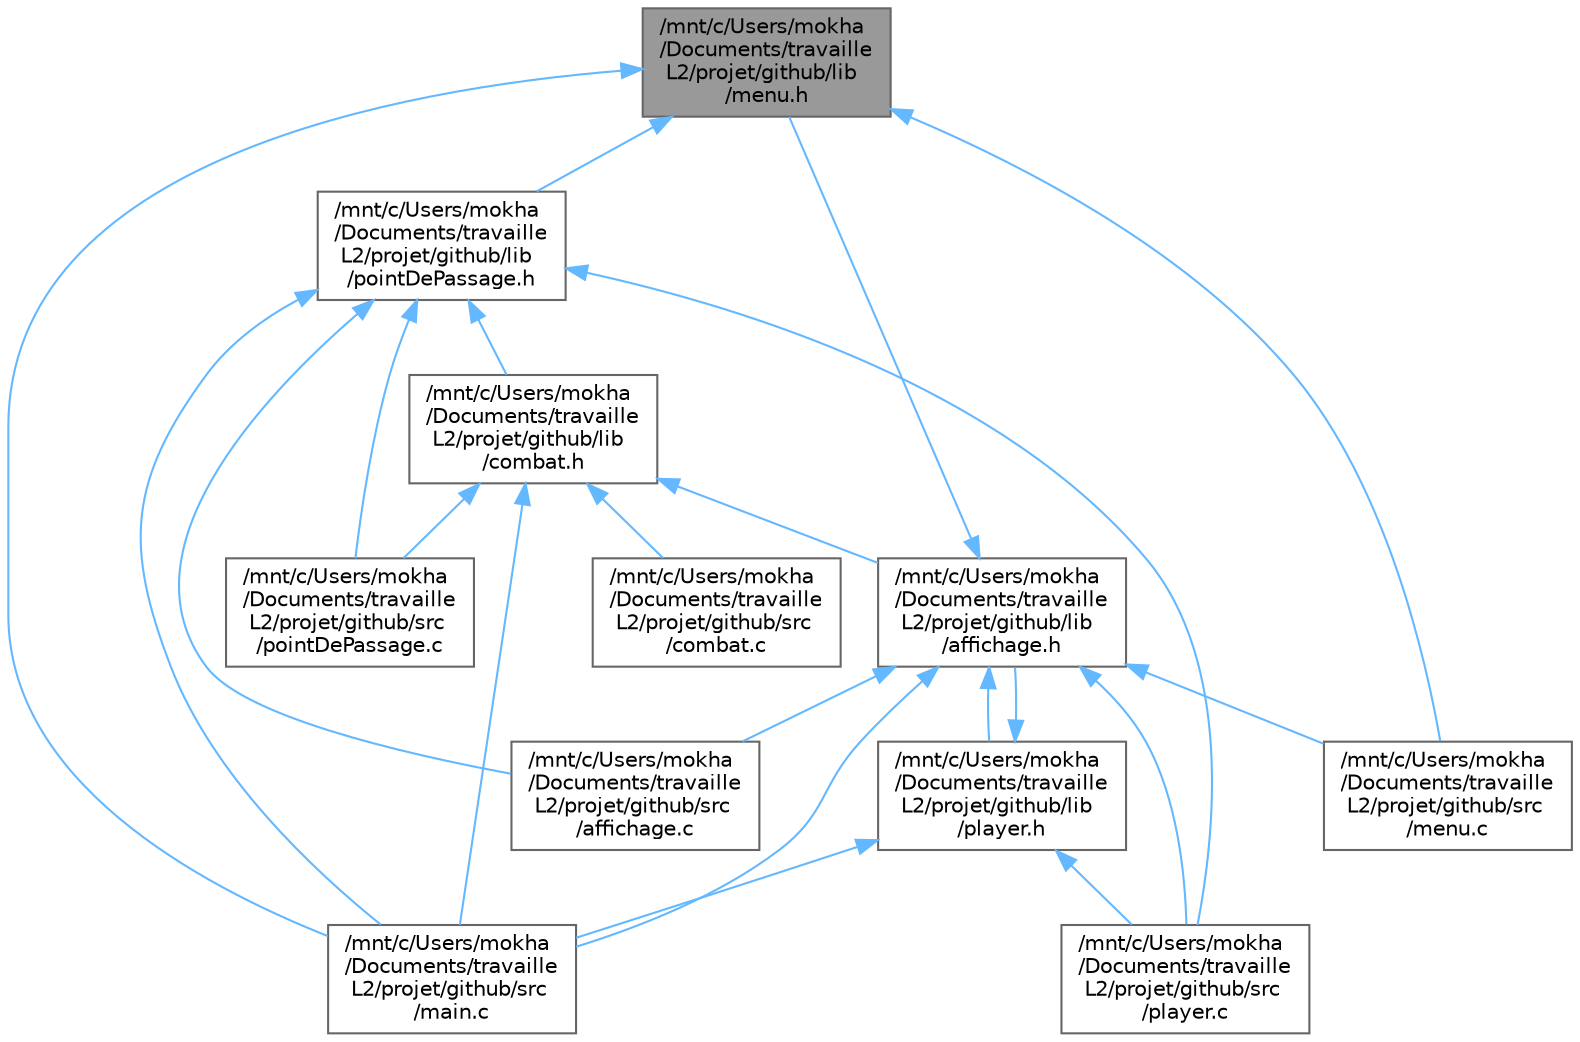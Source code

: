 digraph "/mnt/c/Users/mokha/Documents/travaille L2/projet/github/lib/menu.h"
{
 // LATEX_PDF_SIZE
  bgcolor="transparent";
  edge [fontname=Helvetica,fontsize=10,labelfontname=Helvetica,labelfontsize=10];
  node [fontname=Helvetica,fontsize=10,shape=box,height=0.2,width=0.4];
  Node1 [id="Node000001",label="/mnt/c/Users/mokha\l/Documents/travaille\l L2/projet/github/lib\l/menu.h",height=0.2,width=0.4,color="gray40", fillcolor="grey60", style="filled", fontcolor="black",tooltip="Gestion des menus et des interfaces utilisateur."];
  Node1 -> Node2 [id="edge1_Node000001_Node000002",dir="back",color="steelblue1",style="solid",tooltip=" "];
  Node2 [id="Node000002",label="/mnt/c/Users/mokha\l/Documents/travaille\l L2/projet/github/lib\l/pointDePassage.h",height=0.2,width=0.4,color="grey40", fillcolor="white", style="filled",URL="$pointDePassage_8h.html",tooltip="Gestion des points de passage et événements du jeu."];
  Node2 -> Node3 [id="edge2_Node000002_Node000003",dir="back",color="steelblue1",style="solid",tooltip=" "];
  Node3 [id="Node000003",label="/mnt/c/Users/mokha\l/Documents/travaille\l L2/projet/github/lib\l/combat.h",height=0.2,width=0.4,color="grey40", fillcolor="white", style="filled",URL="$combat_8h.html",tooltip="Gestion des combats dans le jeu."];
  Node3 -> Node4 [id="edge3_Node000003_Node000004",dir="back",color="steelblue1",style="solid",tooltip=" "];
  Node4 [id="Node000004",label="/mnt/c/Users/mokha\l/Documents/travaille\l L2/projet/github/lib\l/affichage.h",height=0.2,width=0.4,color="grey40", fillcolor="white", style="filled",URL="$affichage_8h.html",tooltip="Fichier d'en-tête pour la gestion de l'affichage dans le jeu."];
  Node4 -> Node1 [id="edge4_Node000004_Node000001",dir="back",color="steelblue1",style="solid",tooltip=" "];
  Node4 -> Node5 [id="edge5_Node000004_Node000005",dir="back",color="steelblue1",style="solid",tooltip=" "];
  Node5 [id="Node000005",label="/mnt/c/Users/mokha\l/Documents/travaille\l L2/projet/github/lib\l/player.h",height=0.2,width=0.4,color="grey40", fillcolor="white", style="filled",URL="$player_8h.html",tooltip="Gestion du joueur dans le jeu."];
  Node5 -> Node4 [id="edge6_Node000005_Node000004",dir="back",color="steelblue1",style="solid",tooltip=" "];
  Node5 -> Node6 [id="edge7_Node000005_Node000006",dir="back",color="steelblue1",style="solid",tooltip=" "];
  Node6 [id="Node000006",label="/mnt/c/Users/mokha\l/Documents/travaille\l L2/projet/github/src\l/main.c",height=0.2,width=0.4,color="grey40", fillcolor="white", style="filled",URL="$main_8c.html",tooltip="fichier contenant la fonctions principale"];
  Node5 -> Node7 [id="edge8_Node000005_Node000007",dir="back",color="steelblue1",style="solid",tooltip=" "];
  Node7 [id="Node000007",label="/mnt/c/Users/mokha\l/Documents/travaille\l L2/projet/github/src\l/player.c",height=0.2,width=0.4,color="grey40", fillcolor="white", style="filled",URL="$player_8c.html",tooltip="fichier contenant les fonctions de déplacement"];
  Node4 -> Node8 [id="edge9_Node000004_Node000008",dir="back",color="steelblue1",style="solid",tooltip=" "];
  Node8 [id="Node000008",label="/mnt/c/Users/mokha\l/Documents/travaille\l L2/projet/github/src\l/affichage.c",height=0.2,width=0.4,color="grey40", fillcolor="white", style="filled",URL="$affichage_8c.html",tooltip="fichier contenant la fonctions d'affichage utilisant la librérie de SDL"];
  Node4 -> Node6 [id="edge10_Node000004_Node000006",dir="back",color="steelblue1",style="solid",tooltip=" "];
  Node4 -> Node9 [id="edge11_Node000004_Node000009",dir="back",color="steelblue1",style="solid",tooltip=" "];
  Node9 [id="Node000009",label="/mnt/c/Users/mokha\l/Documents/travaille\l L2/projet/github/src\l/menu.c",height=0.2,width=0.4,color="grey40", fillcolor="white", style="filled",URL="$menu_8c.html",tooltip="Fichier contenant les fonctions liées à l'affichage et la gestion du menu principal et des sous-menus..."];
  Node4 -> Node7 [id="edge12_Node000004_Node000007",dir="back",color="steelblue1",style="solid",tooltip=" "];
  Node3 -> Node10 [id="edge13_Node000003_Node000010",dir="back",color="steelblue1",style="solid",tooltip=" "];
  Node10 [id="Node000010",label="/mnt/c/Users/mokha\l/Documents/travaille\l L2/projet/github/src\l/combat.c",height=0.2,width=0.4,color="grey40", fillcolor="white", style="filled",URL="$combat_8c.html",tooltip="fichier contenant la fonctions de combat"];
  Node3 -> Node6 [id="edge14_Node000003_Node000006",dir="back",color="steelblue1",style="solid",tooltip=" "];
  Node3 -> Node11 [id="edge15_Node000003_Node000011",dir="back",color="steelblue1",style="solid",tooltip=" "];
  Node11 [id="Node000011",label="/mnt/c/Users/mokha\l/Documents/travaille\l L2/projet/github/src\l/pointDePassage.c",height=0.2,width=0.4,color="grey40", fillcolor="white", style="filled",URL="$pointDePassage_8c.html",tooltip="Fichier contenant les fonctions de gestion des points de passage, de soin des Mechas,..."];
  Node2 -> Node8 [id="edge16_Node000002_Node000008",dir="back",color="steelblue1",style="solid",tooltip=" "];
  Node2 -> Node6 [id="edge17_Node000002_Node000006",dir="back",color="steelblue1",style="solid",tooltip=" "];
  Node2 -> Node7 [id="edge18_Node000002_Node000007",dir="back",color="steelblue1",style="solid",tooltip=" "];
  Node2 -> Node11 [id="edge19_Node000002_Node000011",dir="back",color="steelblue1",style="solid",tooltip=" "];
  Node1 -> Node6 [id="edge20_Node000001_Node000006",dir="back",color="steelblue1",style="solid",tooltip=" "];
  Node1 -> Node9 [id="edge21_Node000001_Node000009",dir="back",color="steelblue1",style="solid",tooltip=" "];
}
